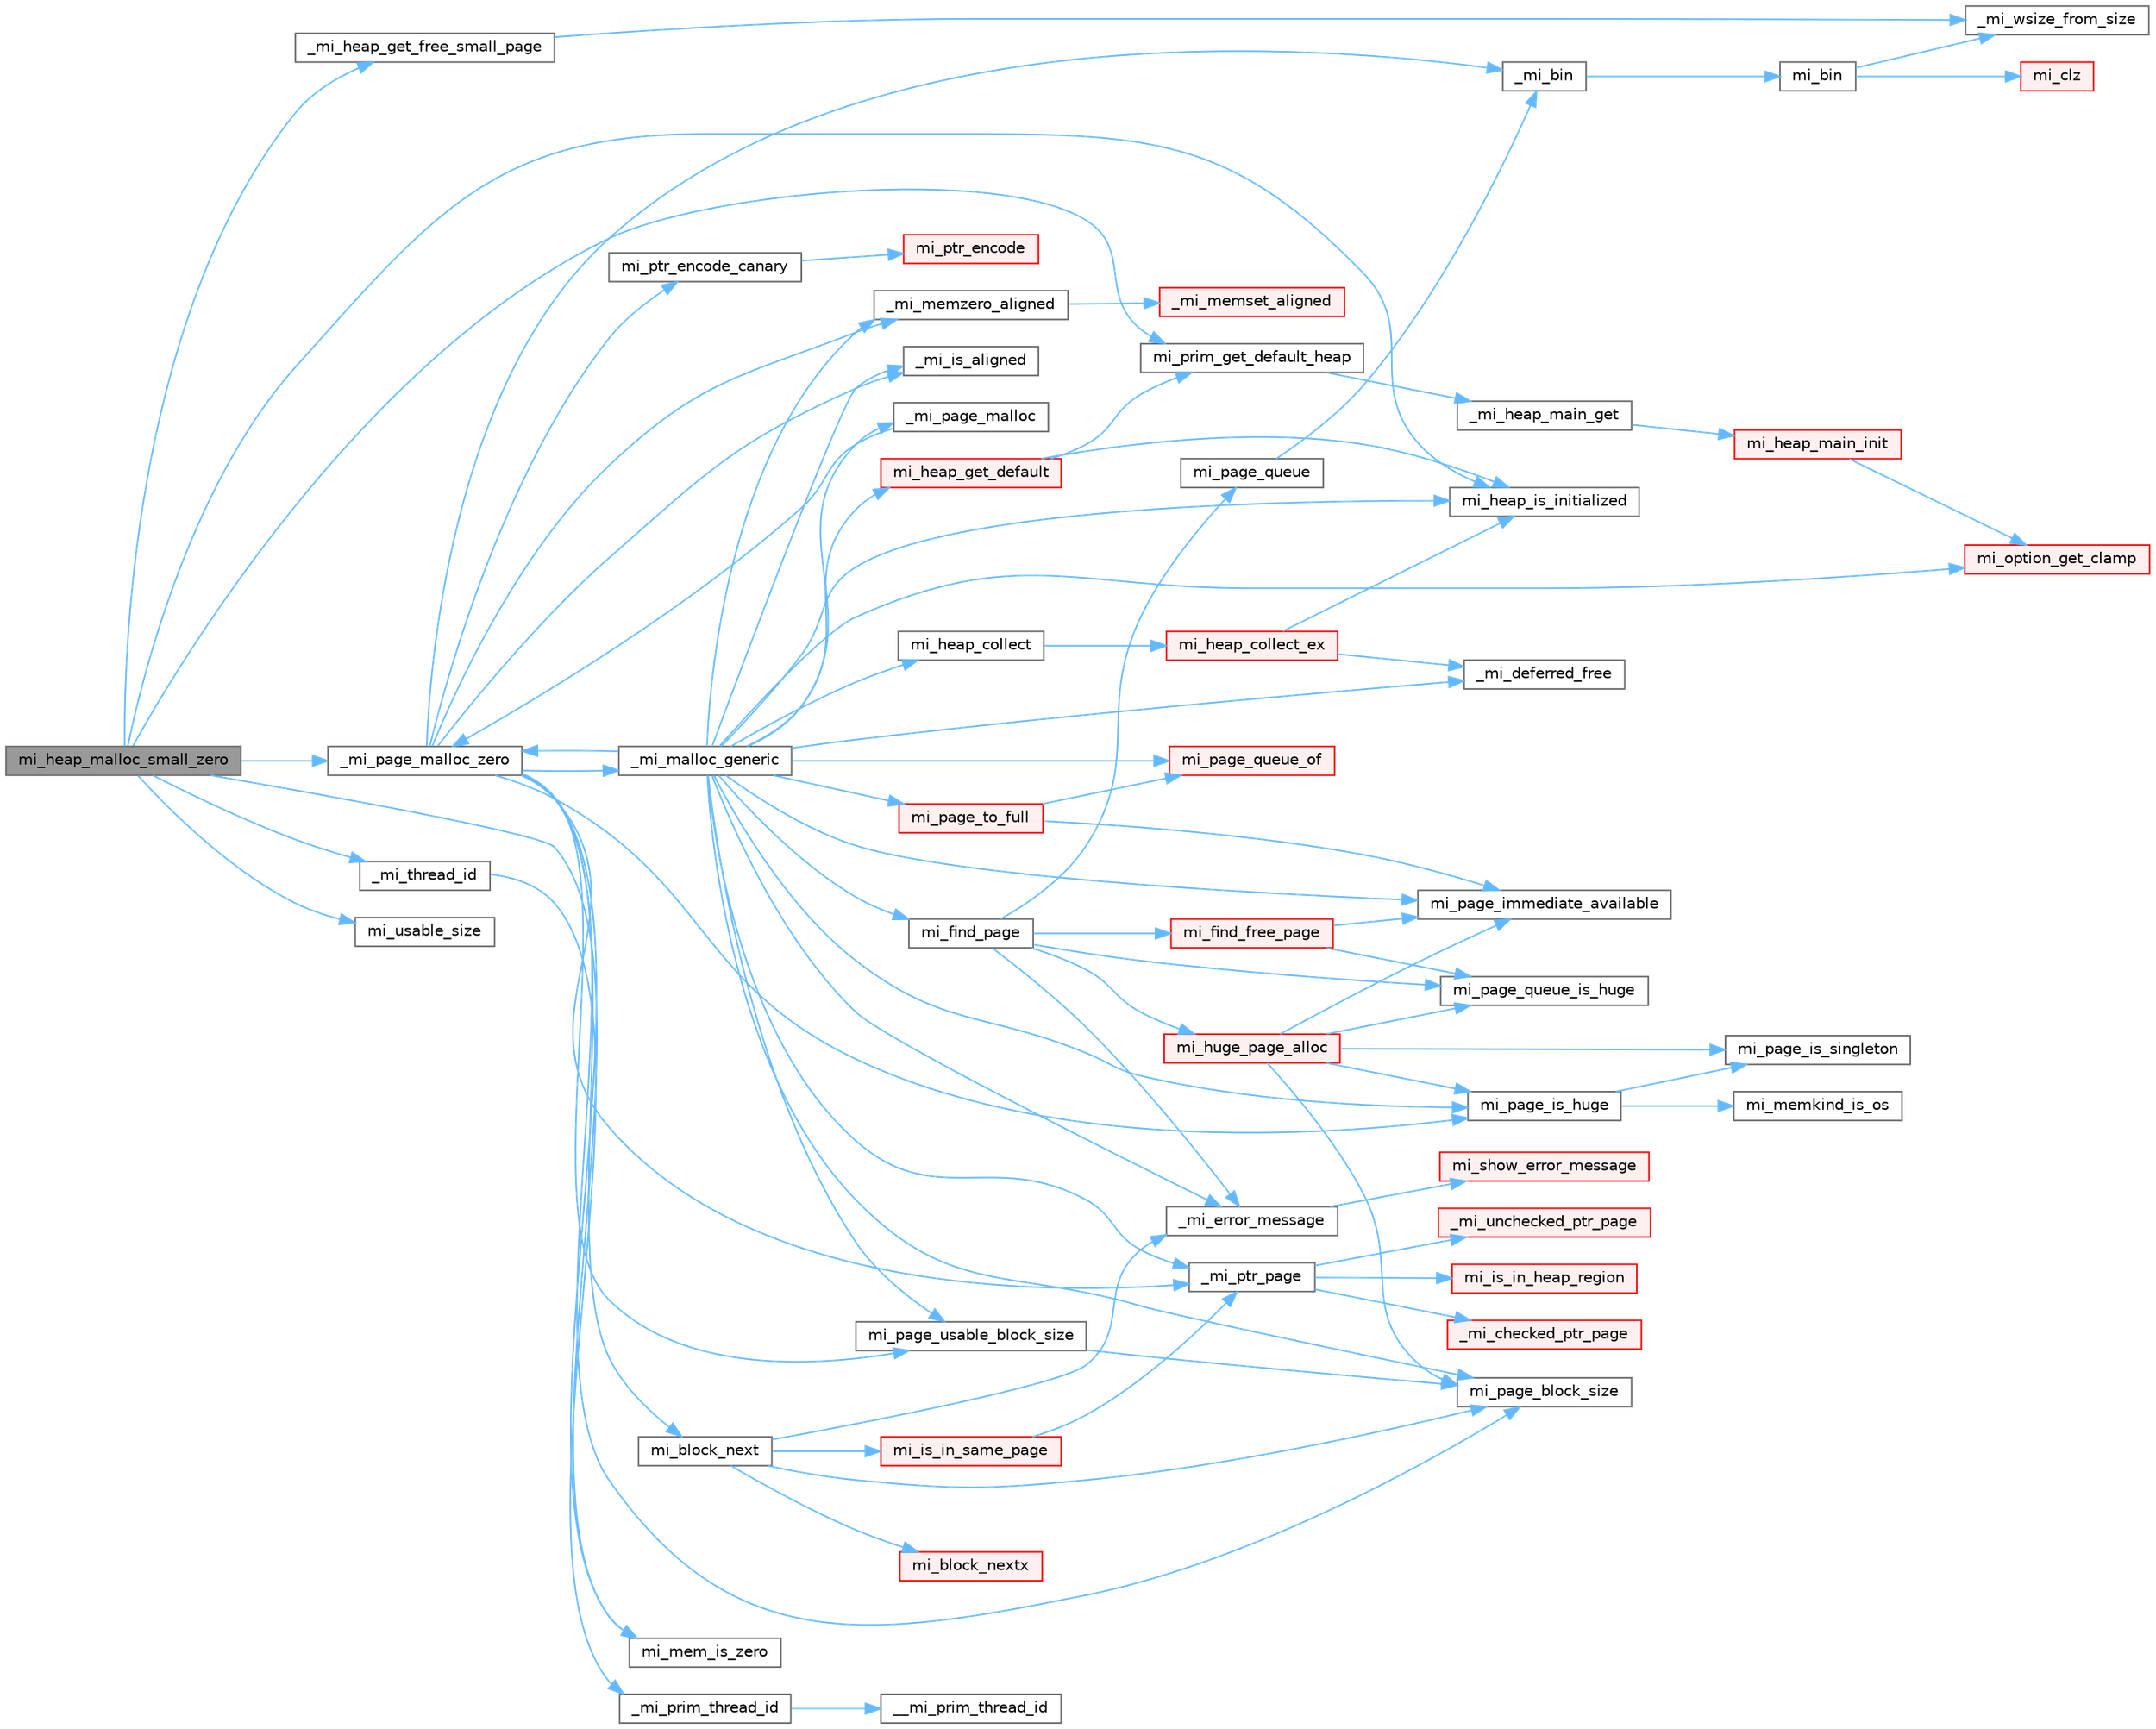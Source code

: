 digraph "mi_heap_malloc_small_zero"
{
 // LATEX_PDF_SIZE
  bgcolor="transparent";
  edge [fontname=Helvetica,fontsize=10,labelfontname=Helvetica,labelfontsize=10];
  node [fontname=Helvetica,fontsize=10,shape=box,height=0.2,width=0.4];
  rankdir="LR";
  Node1 [id="Node000001",label="mi_heap_malloc_small_zero",height=0.2,width=0.4,color="gray40", fillcolor="grey60", style="filled", fontcolor="black",tooltip=" "];
  Node1 -> Node2 [id="edge81_Node000001_Node000002",color="steelblue1",style="solid",tooltip=" "];
  Node2 [id="Node000002",label="_mi_heap_get_free_small_page",height=0.2,width=0.4,color="grey40", fillcolor="white", style="filled",URL="$_e_a_s_t_l_2packages_2mimalloc_2include_2mimalloc_2internal_8h.html#a5ab9d8fb17d6213eb9789008e8d69ac1",tooltip=" "];
  Node2 -> Node3 [id="edge82_Node000002_Node000003",color="steelblue1",style="solid",tooltip=" "];
  Node3 [id="Node000003",label="_mi_wsize_from_size",height=0.2,width=0.4,color="grey40", fillcolor="white", style="filled",URL="$_e_a_s_t_l_2packages_2mimalloc_2include_2mimalloc_2internal_8h.html#a7d12fa8e45201ef1ba892c927d3b8ad1",tooltip=" "];
  Node1 -> Node4 [id="edge83_Node000001_Node000004",color="steelblue1",style="solid",tooltip=" "];
  Node4 [id="Node000004",label="_mi_page_malloc_zero",height=0.2,width=0.4,color="grey40", fillcolor="white", style="filled",URL="$alloc_8c.html#afd278f60e743bee5d9df559422f3455b",tooltip=" "];
  Node4 -> Node5 [id="edge84_Node000004_Node000005",color="steelblue1",style="solid",tooltip=" "];
  Node5 [id="Node000005",label="_mi_bin",height=0.2,width=0.4,color="grey40", fillcolor="white", style="filled",URL="$page-queue_8c.html#a0d92abe27db4a21968468b2fe73473d6",tooltip=" "];
  Node5 -> Node6 [id="edge85_Node000005_Node000006",color="steelblue1",style="solid",tooltip=" "];
  Node6 [id="Node000006",label="mi_bin",height=0.2,width=0.4,color="grey40", fillcolor="white", style="filled",URL="$page-queue_8c.html#accb1e44eb166c3b6fa8f5567d0acf085",tooltip=" "];
  Node6 -> Node3 [id="edge86_Node000006_Node000003",color="steelblue1",style="solid",tooltip=" "];
  Node6 -> Node7 [id="edge87_Node000006_Node000007",color="steelblue1",style="solid",tooltip=" "];
  Node7 [id="Node000007",label="mi_clz",height=0.2,width=0.4,color="red", fillcolor="#FFF0F0", style="filled",URL="$bits_8h.html#af432eec4ac40df0b60ba04ea09a103fb",tooltip=" "];
  Node4 -> Node10 [id="edge88_Node000004_Node000010",color="steelblue1",style="solid",tooltip=" "];
  Node10 [id="Node000010",label="_mi_is_aligned",height=0.2,width=0.4,color="grey40", fillcolor="white", style="filled",URL="$_e_a_s_t_l_2packages_2mimalloc_2include_2mimalloc_2internal_8h.html#ad446ae4d82cbdbd78dfbe46fa2330555",tooltip=" "];
  Node4 -> Node11 [id="edge89_Node000004_Node000011",color="steelblue1",style="solid",tooltip=" "];
  Node11 [id="Node000011",label="_mi_malloc_generic",height=0.2,width=0.4,color="grey40", fillcolor="white", style="filled",URL="$page_8c.html#adcb79462f17b2e37218412f941269aa7",tooltip=" "];
  Node11 -> Node12 [id="edge90_Node000011_Node000012",color="steelblue1",style="solid",tooltip=" "];
  Node12 [id="Node000012",label="_mi_deferred_free",height=0.2,width=0.4,color="grey40", fillcolor="white", style="filled",URL="$_e_a_s_t_l_2packages_2mimalloc_2include_2mimalloc_2internal_8h.html#aede81c520000cbb08ad669e096c94d51",tooltip=" "];
  Node11 -> Node13 [id="edge91_Node000011_Node000013",color="steelblue1",style="solid",tooltip=" "];
  Node13 [id="Node000013",label="_mi_error_message",height=0.2,width=0.4,color="grey40", fillcolor="white", style="filled",URL="$options_8c.html#a2bebc073bcaac71658e57bb260c2e426",tooltip=" "];
  Node13 -> Node14 [id="edge92_Node000013_Node000014",color="steelblue1",style="solid",tooltip=" "];
  Node14 [id="Node000014",label="mi_show_error_message",height=0.2,width=0.4,color="red", fillcolor="#FFF0F0", style="filled",URL="$options_8c.html#a025f32c63014753e87fd7a579d2bb8aa",tooltip=" "];
  Node11 -> Node10 [id="edge93_Node000011_Node000010",color="steelblue1",style="solid",tooltip=" "];
  Node11 -> Node50 [id="edge94_Node000011_Node000050",color="steelblue1",style="solid",tooltip=" "];
  Node50 [id="Node000050",label="_mi_memzero_aligned",height=0.2,width=0.4,color="grey40", fillcolor="white", style="filled",URL="$_e_a_s_t_l_2packages_2mimalloc_2include_2mimalloc_2internal_8h.html#aa1d3beee9d492fc175ac2584e50fd8ea",tooltip=" "];
  Node50 -> Node51 [id="edge95_Node000050_Node000051",color="steelblue1",style="solid",tooltip=" "];
  Node51 [id="Node000051",label="_mi_memset_aligned",height=0.2,width=0.4,color="red", fillcolor="#FFF0F0", style="filled",URL="$_e_a_s_t_l_2packages_2mimalloc_2include_2mimalloc_2internal_8h.html#a770dbf90c89e7e7761f2f99c0fc28115",tooltip=" "];
  Node11 -> Node53 [id="edge96_Node000011_Node000053",color="steelblue1",style="solid",tooltip=" "];
  Node53 [id="Node000053",label="_mi_page_malloc",height=0.2,width=0.4,color="grey40", fillcolor="white", style="filled",URL="$alloc_8c.html#a97c32575c2b27f4dc75af2429c45819d",tooltip=" "];
  Node53 -> Node4 [id="edge97_Node000053_Node000004",color="steelblue1",style="solid",tooltip=" "];
  Node11 -> Node4 [id="edge98_Node000011_Node000004",color="steelblue1",style="solid",tooltip=" "];
  Node11 -> Node54 [id="edge99_Node000011_Node000054",color="steelblue1",style="solid",tooltip=" "];
  Node54 [id="Node000054",label="_mi_ptr_page",height=0.2,width=0.4,color="grey40", fillcolor="white", style="filled",URL="$_e_a_s_t_l_2packages_2mimalloc_2include_2mimalloc_2internal_8h.html#acd84a462a2045538d19ecc56e6cc29f6",tooltip=" "];
  Node54 -> Node55 [id="edge100_Node000054_Node000055",color="steelblue1",style="solid",tooltip=" "];
  Node55 [id="Node000055",label="_mi_checked_ptr_page",height=0.2,width=0.4,color="red", fillcolor="#FFF0F0", style="filled",URL="$_e_a_s_t_l_2packages_2mimalloc_2include_2mimalloc_2internal_8h.html#aae1cb48b790d504329cb8031a6a716ef",tooltip=" "];
  Node54 -> Node57 [id="edge101_Node000054_Node000057",color="steelblue1",style="solid",tooltip=" "];
  Node57 [id="Node000057",label="_mi_unchecked_ptr_page",height=0.2,width=0.4,color="red", fillcolor="#FFF0F0", style="filled",URL="$_e_a_s_t_l_2packages_2mimalloc_2include_2mimalloc_2internal_8h.html#af17a42b9aa712fc80ff8d725eb2300ec",tooltip=" "];
  Node54 -> Node58 [id="edge102_Node000054_Node000058",color="steelblue1",style="solid",tooltip=" "];
  Node58 [id="Node000058",label="mi_is_in_heap_region",height=0.2,width=0.4,color="red", fillcolor="#FFF0F0", style="filled",URL="$group__extended.html#ga5f071b10d4df1c3658e04e7fd67a94e6",tooltip=" "];
  Node11 -> Node61 [id="edge103_Node000011_Node000061",color="steelblue1",style="solid",tooltip=" "];
  Node61 [id="Node000061",label="mi_find_page",height=0.2,width=0.4,color="grey40", fillcolor="white", style="filled",URL="$page_8c.html#aeaa06e36da1cb82dbf0f99e7742ecff8",tooltip=" "];
  Node61 -> Node13 [id="edge104_Node000061_Node000013",color="steelblue1",style="solid",tooltip=" "];
  Node61 -> Node62 [id="edge105_Node000061_Node000062",color="steelblue1",style="solid",tooltip=" "];
  Node62 [id="Node000062",label="mi_find_free_page",height=0.2,width=0.4,color="red", fillcolor="#FFF0F0", style="filled",URL="$page_8c.html#acb83ee20964fa6632dd3be64b35a25bb",tooltip=" "];
  Node62 -> Node95 [id="edge106_Node000062_Node000095",color="steelblue1",style="solid",tooltip=" "];
  Node95 [id="Node000095",label="mi_page_immediate_available",height=0.2,width=0.4,color="grey40", fillcolor="white", style="filled",URL="$_e_a_s_t_l_2packages_2mimalloc_2include_2mimalloc_2internal_8h.html#a87596f606325115ec4f43046dfd3d64a",tooltip=" "];
  Node62 -> Node260 [id="edge107_Node000062_Node000260",color="steelblue1",style="solid",tooltip=" "];
  Node260 [id="Node000260",label="mi_page_queue_is_huge",height=0.2,width=0.4,color="grey40", fillcolor="white", style="filled",URL="$page-queue_8c.html#a06408445b78873dce28c5c6e29be9153",tooltip=" "];
  Node61 -> Node387 [id="edge108_Node000061_Node000387",color="steelblue1",style="solid",tooltip=" "];
  Node387 [id="Node000387",label="mi_huge_page_alloc",height=0.2,width=0.4,color="red", fillcolor="#FFF0F0", style="filled",URL="$page_8c.html#a3d592e833ced8aeb15b5cec83f0b1374",tooltip=" "];
  Node387 -> Node83 [id="edge109_Node000387_Node000083",color="steelblue1",style="solid",tooltip=" "];
  Node83 [id="Node000083",label="mi_page_block_size",height=0.2,width=0.4,color="grey40", fillcolor="white", style="filled",URL="$_e_a_s_t_l_2packages_2mimalloc_2include_2mimalloc_2internal_8h.html#a6134893990c1f09da2b40092ceecc780",tooltip=" "];
  Node387 -> Node95 [id="edge110_Node000387_Node000095",color="steelblue1",style="solid",tooltip=" "];
  Node387 -> Node253 [id="edge111_Node000387_Node000253",color="steelblue1",style="solid",tooltip=" "];
  Node253 [id="Node000253",label="mi_page_is_huge",height=0.2,width=0.4,color="grey40", fillcolor="white", style="filled",URL="$_e_a_s_t_l_2packages_2mimalloc_2include_2mimalloc_2internal_8h.html#aebe1b18846bd3fc16de5b52cd2250bec",tooltip=" "];
  Node253 -> Node195 [id="edge112_Node000253_Node000195",color="steelblue1",style="solid",tooltip=" "];
  Node195 [id="Node000195",label="mi_memkind_is_os",height=0.2,width=0.4,color="grey40", fillcolor="white", style="filled",URL="$types_8h.html#a7b53315c793e6a0934fb369cfb0dc388",tooltip=" "];
  Node253 -> Node254 [id="edge113_Node000253_Node000254",color="steelblue1",style="solid",tooltip=" "];
  Node254 [id="Node000254",label="mi_page_is_singleton",height=0.2,width=0.4,color="grey40", fillcolor="white", style="filled",URL="$_e_a_s_t_l_2packages_2mimalloc_2include_2mimalloc_2internal_8h.html#a1b94ed5207a90334cdecba2006d91038",tooltip=" "];
  Node387 -> Node254 [id="edge114_Node000387_Node000254",color="steelblue1",style="solid",tooltip=" "];
  Node387 -> Node260 [id="edge115_Node000387_Node000260",color="steelblue1",style="solid",tooltip=" "];
  Node61 -> Node388 [id="edge116_Node000061_Node000388",color="steelblue1",style="solid",tooltip=" "];
  Node388 [id="Node000388",label="mi_page_queue",height=0.2,width=0.4,color="grey40", fillcolor="white", style="filled",URL="$_e_a_s_t_l_2packages_2mimalloc_2include_2mimalloc_2internal_8h.html#a3c9ff51031747112ac3891260143a552",tooltip=" "];
  Node388 -> Node5 [id="edge117_Node000388_Node000005",color="steelblue1",style="solid",tooltip=" "];
  Node61 -> Node260 [id="edge118_Node000061_Node000260",color="steelblue1",style="solid",tooltip=" "];
  Node11 -> Node389 [id="edge119_Node000011_Node000389",color="steelblue1",style="solid",tooltip=" "];
  Node389 [id="Node000389",label="mi_heap_collect",height=0.2,width=0.4,color="grey40", fillcolor="white", style="filled",URL="$group__heap.html#ga7922f7495cde30b1984d0e6072419298",tooltip="Release outstanding resources in a specific heap."];
  Node389 -> Node390 [id="edge120_Node000389_Node000390",color="steelblue1",style="solid",tooltip=" "];
  Node390 [id="Node000390",label="mi_heap_collect_ex",height=0.2,width=0.4,color="red", fillcolor="#FFF0F0", style="filled",URL="$heap_8c.html#a13231466662ebaf79b77c254d4c7f389",tooltip=" "];
  Node390 -> Node12 [id="edge121_Node000390_Node000012",color="steelblue1",style="solid",tooltip=" "];
  Node390 -> Node391 [id="edge122_Node000390_Node000391",color="steelblue1",style="solid",tooltip=" "];
  Node391 [id="Node000391",label="mi_heap_is_initialized",height=0.2,width=0.4,color="grey40", fillcolor="white", style="filled",URL="$_e_a_s_t_l_2packages_2mimalloc_2include_2mimalloc_2internal_8h.html#a320c7d8a15c57974d3b105558a2a55e6",tooltip=" "];
  Node11 -> Node401 [id="edge123_Node000011_Node000401",color="steelblue1",style="solid",tooltip=" "];
  Node401 [id="Node000401",label="mi_heap_get_default",height=0.2,width=0.4,color="red", fillcolor="#FFF0F0", style="filled",URL="$group__heap.html#ga14c667a6e2c5d28762d8cb7d4e057909",tooltip=" "];
  Node401 -> Node391 [id="edge124_Node000401_Node000391",color="steelblue1",style="solid",tooltip=" "];
  Node401 -> Node304 [id="edge125_Node000401_Node000304",color="steelblue1",style="solid",tooltip=" "];
  Node304 [id="Node000304",label="mi_prim_get_default_heap",height=0.2,width=0.4,color="grey40", fillcolor="white", style="filled",URL="$prim_8h.html#a986e62564728229db3ccecbd6e97fd98",tooltip=" "];
  Node304 -> Node305 [id="edge126_Node000304_Node000305",color="steelblue1",style="solid",tooltip=" "];
  Node305 [id="Node000305",label="_mi_heap_main_get",height=0.2,width=0.4,color="grey40", fillcolor="white", style="filled",URL="$_e_a_s_t_l_2packages_2mimalloc_2src_2init_8c.html#a1feeb4148fb048caf23361152895a55c",tooltip=" "];
  Node305 -> Node306 [id="edge127_Node000305_Node000306",color="steelblue1",style="solid",tooltip=" "];
  Node306 [id="Node000306",label="mi_heap_main_init",height=0.2,width=0.4,color="red", fillcolor="#FFF0F0", style="filled",URL="$_e_a_s_t_l_2packages_2mimalloc_2src_2init_8c.html#a5d8b12ae7942ecf3eb4e8ffd313a263a",tooltip=" "];
  Node306 -> Node234 [id="edge128_Node000306_Node000234",color="steelblue1",style="solid",tooltip=" "];
  Node234 [id="Node000234",label="mi_option_get_clamp",height=0.2,width=0.4,color="red", fillcolor="#FFF0F0", style="filled",URL="$group__options.html#ga96ad9c406338bd314cfe878cfc9bf723",tooltip=" "];
  Node11 -> Node391 [id="edge129_Node000011_Node000391",color="steelblue1",style="solid",tooltip=" "];
  Node11 -> Node234 [id="edge130_Node000011_Node000234",color="steelblue1",style="solid",tooltip=" "];
  Node11 -> Node83 [id="edge131_Node000011_Node000083",color="steelblue1",style="solid",tooltip=" "];
  Node11 -> Node95 [id="edge132_Node000011_Node000095",color="steelblue1",style="solid",tooltip=" "];
  Node11 -> Node253 [id="edge133_Node000011_Node000253",color="steelblue1",style="solid",tooltip=" "];
  Node11 -> Node257 [id="edge134_Node000011_Node000257",color="steelblue1",style="solid",tooltip=" "];
  Node257 [id="Node000257",label="mi_page_queue_of",height=0.2,width=0.4,color="red", fillcolor="#FFF0F0", style="filled",URL="$page-queue_8c.html#a59942bb22e34833289b85a5c70d81f97",tooltip=" "];
  Node11 -> Node381 [id="edge135_Node000011_Node000381",color="steelblue1",style="solid",tooltip=" "];
  Node381 [id="Node000381",label="mi_page_to_full",height=0.2,width=0.4,color="red", fillcolor="#FFF0F0", style="filled",URL="$page_8c.html#afb25978212749e522404ee1f2dd1a6d4",tooltip=" "];
  Node381 -> Node95 [id="edge136_Node000381_Node000095",color="steelblue1",style="solid",tooltip=" "];
  Node381 -> Node257 [id="edge137_Node000381_Node000257",color="steelblue1",style="solid",tooltip=" "];
  Node11 -> Node448 [id="edge138_Node000011_Node000448",color="steelblue1",style="solid",tooltip=" "];
  Node448 [id="Node000448",label="mi_page_usable_block_size",height=0.2,width=0.4,color="grey40", fillcolor="white", style="filled",URL="$_e_a_s_t_l_2packages_2mimalloc_2include_2mimalloc_2internal_8h.html#a432abca03d059a7d40d8d39617afc8f7",tooltip=" "];
  Node448 -> Node83 [id="edge139_Node000448_Node000083",color="steelblue1",style="solid",tooltip=" "];
  Node4 -> Node50 [id="edge140_Node000004_Node000050",color="steelblue1",style="solid",tooltip=" "];
  Node4 -> Node54 [id="edge141_Node000004_Node000054",color="steelblue1",style="solid",tooltip=" "];
  Node4 -> Node269 [id="edge142_Node000004_Node000269",color="steelblue1",style="solid",tooltip=" "];
  Node269 [id="Node000269",label="mi_block_next",height=0.2,width=0.4,color="grey40", fillcolor="white", style="filled",URL="$_e_a_s_t_l_2packages_2mimalloc_2include_2mimalloc_2internal_8h.html#aaa5daf3a8b3db89666b6861cbb1e2f96",tooltip=" "];
  Node269 -> Node13 [id="edge143_Node000269_Node000013",color="steelblue1",style="solid",tooltip=" "];
  Node269 -> Node270 [id="edge144_Node000269_Node000270",color="steelblue1",style="solid",tooltip=" "];
  Node270 [id="Node000270",label="mi_block_nextx",height=0.2,width=0.4,color="red", fillcolor="#FFF0F0", style="filled",URL="$_e_a_s_t_l_2packages_2mimalloc_2include_2mimalloc_2internal_8h.html#a0887e65e0c4cafb80c0851bb81602a42",tooltip=" "];
  Node269 -> Node273 [id="edge145_Node000269_Node000273",color="steelblue1",style="solid",tooltip=" "];
  Node273 [id="Node000273",label="mi_is_in_same_page",height=0.2,width=0.4,color="red", fillcolor="#FFF0F0", style="filled",URL="$_e_a_s_t_l_2packages_2mimalloc_2include_2mimalloc_2internal_8h.html#a31ad3a70b52caeb52b6babacd5a97894",tooltip=" "];
  Node273 -> Node54 [id="edge146_Node000273_Node000054",color="steelblue1",style="solid",tooltip=" "];
  Node269 -> Node83 [id="edge147_Node000269_Node000083",color="steelblue1",style="solid",tooltip=" "];
  Node4 -> Node75 [id="edge148_Node000004_Node000075",color="steelblue1",style="solid",tooltip=" "];
  Node75 [id="Node000075",label="mi_mem_is_zero",height=0.2,width=0.4,color="grey40", fillcolor="white", style="filled",URL="$_e_a_s_t_l_2packages_2mimalloc_2include_2mimalloc_2internal_8h.html#a8391ae55dd6885bd38593f740fd349a4",tooltip=" "];
  Node4 -> Node83 [id="edge149_Node000004_Node000083",color="steelblue1",style="solid",tooltip=" "];
  Node4 -> Node253 [id="edge150_Node000004_Node000253",color="steelblue1",style="solid",tooltip=" "];
  Node4 -> Node448 [id="edge151_Node000004_Node000448",color="steelblue1",style="solid",tooltip=" "];
  Node4 -> Node449 [id="edge152_Node000004_Node000449",color="steelblue1",style="solid",tooltip=" "];
  Node449 [id="Node000449",label="mi_ptr_encode_canary",height=0.2,width=0.4,color="grey40", fillcolor="white", style="filled",URL="$_e_a_s_t_l_2packages_2mimalloc_2include_2mimalloc_2internal_8h.html#afc7cd0f28b20eddef19b40acd724a1cf",tooltip=" "];
  Node449 -> Node88 [id="edge153_Node000449_Node000088",color="steelblue1",style="solid",tooltip=" "];
  Node88 [id="Node000088",label="mi_ptr_encode",height=0.2,width=0.4,color="red", fillcolor="#FFF0F0", style="filled",URL="$_e_a_s_t_l_2packages_2mimalloc_2include_2mimalloc_2internal_8h.html#a8af2e59d4c03379a2b06fcd922823bbe",tooltip=" "];
  Node1 -> Node31 [id="edge154_Node000001_Node000031",color="steelblue1",style="solid",tooltip=" "];
  Node31 [id="Node000031",label="_mi_thread_id",height=0.2,width=0.4,color="grey40", fillcolor="white", style="filled",URL="$_e_a_s_t_l_2packages_2mimalloc_2src_2init_8c.html#a43068a36d7dea6ccf1e3558a27e22993",tooltip=" "];
  Node31 -> Node32 [id="edge155_Node000031_Node000032",color="steelblue1",style="solid",tooltip=" "];
  Node32 [id="Node000032",label="_mi_prim_thread_id",height=0.2,width=0.4,color="grey40", fillcolor="white", style="filled",URL="$prim_8h.html#a3875c92cbb791d0a7c69bc1fd2df6804",tooltip=" "];
  Node32 -> Node33 [id="edge156_Node000032_Node000033",color="steelblue1",style="solid",tooltip=" "];
  Node33 [id="Node000033",label="__mi_prim_thread_id",height=0.2,width=0.4,color="grey40", fillcolor="white", style="filled",URL="$prim_8h.html#a42ea20cb0253ec21dff5f6770927df20",tooltip=" "];
  Node1 -> Node391 [id="edge157_Node000001_Node000391",color="steelblue1",style="solid",tooltip=" "];
  Node1 -> Node75 [id="edge158_Node000001_Node000075",color="steelblue1",style="solid",tooltip=" "];
  Node1 -> Node304 [id="edge159_Node000001_Node000304",color="steelblue1",style="solid",tooltip=" "];
  Node1 -> Node450 [id="edge160_Node000001_Node000450",color="steelblue1",style="solid",tooltip=" "];
  Node450 [id="Node000450",label="mi_usable_size",height=0.2,width=0.4,color="grey40", fillcolor="white", style="filled",URL="$group__extended.html#ga089c859d9eddc5f9b4bd946cd53cebee",tooltip=" "];
}
